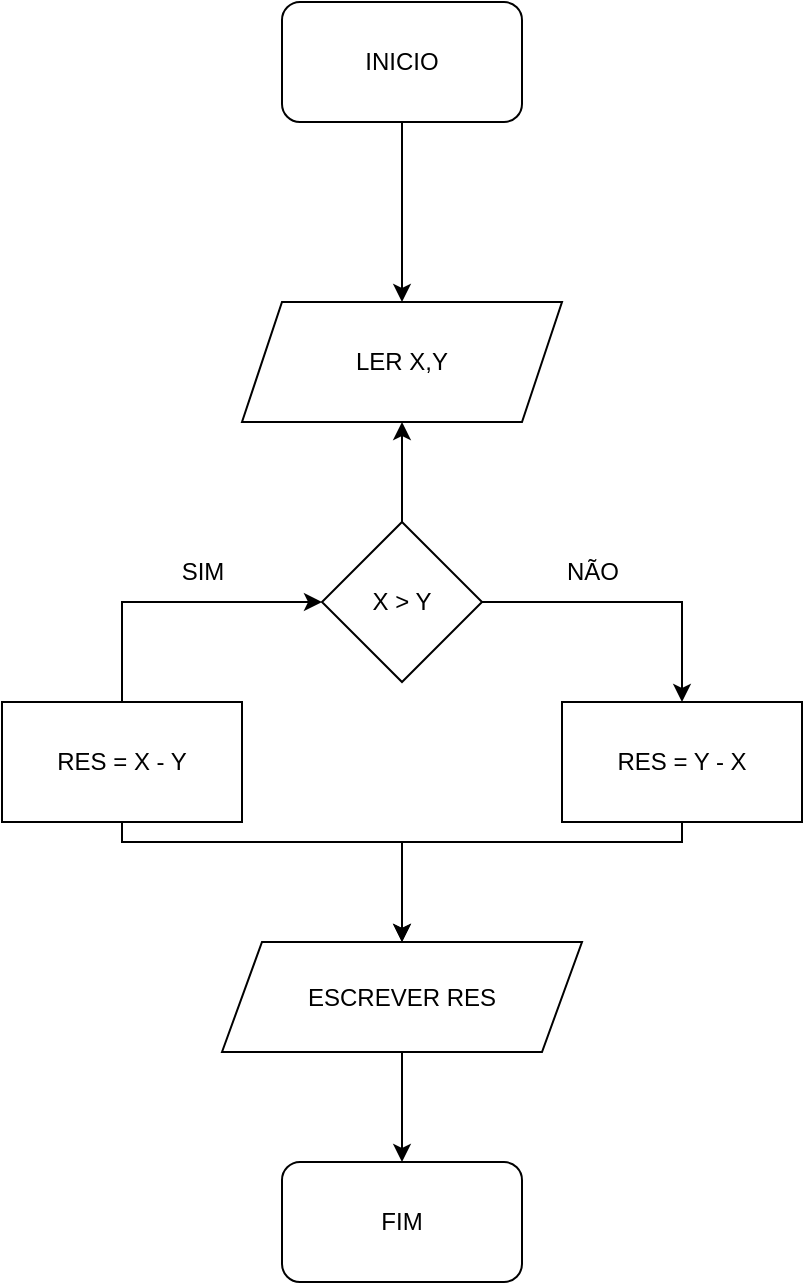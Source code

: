 <mxfile version="22.0.4" type="github">
  <diagram name="Página-1" id="lnndSEURTtttiNDtdOGS">
    <mxGraphModel dx="2206" dy="1166" grid="1" gridSize="10" guides="1" tooltips="1" connect="1" arrows="1" fold="1" page="1" pageScale="1" pageWidth="827" pageHeight="1169" math="0" shadow="0">
      <root>
        <mxCell id="0" />
        <mxCell id="1" parent="0" />
        <mxCell id="efyp2yeO5euqZWZ3HtJA-8" style="edgeStyle=orthogonalEdgeStyle;rounded=0;orthogonalLoop=1;jettySize=auto;html=1;" edge="1" parent="1" source="efyp2yeO5euqZWZ3HtJA-7">
          <mxGeometry relative="1" as="geometry">
            <mxPoint x="414" y="300" as="targetPoint" />
          </mxGeometry>
        </mxCell>
        <mxCell id="efyp2yeO5euqZWZ3HtJA-7" value="INICIO" style="rounded=1;whiteSpace=wrap;html=1;" vertex="1" parent="1">
          <mxGeometry x="354" y="150" width="120" height="60" as="geometry" />
        </mxCell>
        <mxCell id="efyp2yeO5euqZWZ3HtJA-9" value="LER X,Y" style="shape=parallelogram;perimeter=parallelogramPerimeter;whiteSpace=wrap;html=1;fixedSize=1;" vertex="1" parent="1">
          <mxGeometry x="334" y="300" width="160" height="60" as="geometry" />
        </mxCell>
        <mxCell id="efyp2yeO5euqZWZ3HtJA-11" style="edgeStyle=orthogonalEdgeStyle;rounded=0;orthogonalLoop=1;jettySize=auto;html=1;entryX=0.5;entryY=1;entryDx=0;entryDy=0;" edge="1" parent="1" source="efyp2yeO5euqZWZ3HtJA-10" target="efyp2yeO5euqZWZ3HtJA-9">
          <mxGeometry relative="1" as="geometry" />
        </mxCell>
        <mxCell id="efyp2yeO5euqZWZ3HtJA-15" style="edgeStyle=orthogonalEdgeStyle;rounded=0;orthogonalLoop=1;jettySize=auto;html=1;exitX=1;exitY=0.5;exitDx=0;exitDy=0;entryX=0.5;entryY=0;entryDx=0;entryDy=0;" edge="1" parent="1" source="efyp2yeO5euqZWZ3HtJA-10" target="efyp2yeO5euqZWZ3HtJA-13">
          <mxGeometry relative="1" as="geometry" />
        </mxCell>
        <mxCell id="efyp2yeO5euqZWZ3HtJA-10" value="X &amp;gt; Y" style="rhombus;whiteSpace=wrap;html=1;" vertex="1" parent="1">
          <mxGeometry x="374" y="410" width="80" height="80" as="geometry" />
        </mxCell>
        <mxCell id="efyp2yeO5euqZWZ3HtJA-14" style="edgeStyle=orthogonalEdgeStyle;rounded=0;orthogonalLoop=1;jettySize=auto;html=1;entryX=0;entryY=0.5;entryDx=0;entryDy=0;" edge="1" parent="1" source="efyp2yeO5euqZWZ3HtJA-12" target="efyp2yeO5euqZWZ3HtJA-10">
          <mxGeometry relative="1" as="geometry">
            <Array as="points">
              <mxPoint x="274" y="450" />
            </Array>
          </mxGeometry>
        </mxCell>
        <mxCell id="efyp2yeO5euqZWZ3HtJA-22" style="edgeStyle=orthogonalEdgeStyle;rounded=0;orthogonalLoop=1;jettySize=auto;html=1;exitX=0.5;exitY=1;exitDx=0;exitDy=0;entryX=0.5;entryY=0;entryDx=0;entryDy=0;" edge="1" parent="1" source="efyp2yeO5euqZWZ3HtJA-12" target="efyp2yeO5euqZWZ3HtJA-18">
          <mxGeometry relative="1" as="geometry">
            <Array as="points">
              <mxPoint x="274" y="570" />
              <mxPoint x="414" y="570" />
            </Array>
          </mxGeometry>
        </mxCell>
        <mxCell id="efyp2yeO5euqZWZ3HtJA-12" value="RES = X - Y" style="rounded=0;whiteSpace=wrap;html=1;" vertex="1" parent="1">
          <mxGeometry x="214" y="500" width="120" height="60" as="geometry" />
        </mxCell>
        <mxCell id="efyp2yeO5euqZWZ3HtJA-27" style="edgeStyle=orthogonalEdgeStyle;rounded=0;orthogonalLoop=1;jettySize=auto;html=1;exitX=0.5;exitY=1;exitDx=0;exitDy=0;entryX=0.5;entryY=0;entryDx=0;entryDy=0;" edge="1" parent="1" source="efyp2yeO5euqZWZ3HtJA-13" target="efyp2yeO5euqZWZ3HtJA-18">
          <mxGeometry relative="1" as="geometry">
            <mxPoint x="414" y="610" as="targetPoint" />
            <Array as="points">
              <mxPoint x="554" y="570" />
              <mxPoint x="414" y="570" />
            </Array>
          </mxGeometry>
        </mxCell>
        <mxCell id="efyp2yeO5euqZWZ3HtJA-13" value="RES = Y - X" style="rounded=0;whiteSpace=wrap;html=1;" vertex="1" parent="1">
          <mxGeometry x="494" y="500" width="120" height="60" as="geometry" />
        </mxCell>
        <mxCell id="efyp2yeO5euqZWZ3HtJA-16" value="SIM" style="text;html=1;align=center;verticalAlign=middle;resizable=0;points=[];autosize=1;strokeColor=none;fillColor=none;" vertex="1" parent="1">
          <mxGeometry x="294" y="420" width="40" height="30" as="geometry" />
        </mxCell>
        <mxCell id="efyp2yeO5euqZWZ3HtJA-17" value="NÃO" style="text;html=1;align=center;verticalAlign=middle;resizable=0;points=[];autosize=1;strokeColor=none;fillColor=none;" vertex="1" parent="1">
          <mxGeometry x="484" y="420" width="50" height="30" as="geometry" />
        </mxCell>
        <mxCell id="efyp2yeO5euqZWZ3HtJA-26" style="edgeStyle=orthogonalEdgeStyle;rounded=0;orthogonalLoop=1;jettySize=auto;html=1;exitX=0.5;exitY=1;exitDx=0;exitDy=0;entryX=0.5;entryY=0;entryDx=0;entryDy=0;" edge="1" parent="1" source="efyp2yeO5euqZWZ3HtJA-18" target="efyp2yeO5euqZWZ3HtJA-24">
          <mxGeometry relative="1" as="geometry">
            <mxPoint x="413.385" y="670" as="targetPoint" />
          </mxGeometry>
        </mxCell>
        <mxCell id="efyp2yeO5euqZWZ3HtJA-18" value="ESCREVER RES" style="shape=parallelogram;perimeter=parallelogramPerimeter;whiteSpace=wrap;html=1;fixedSize=1;size=20;" vertex="1" parent="1">
          <mxGeometry x="324" y="620" width="180" height="55" as="geometry" />
        </mxCell>
        <mxCell id="efyp2yeO5euqZWZ3HtJA-24" value="FIM" style="rounded=1;whiteSpace=wrap;html=1;" vertex="1" parent="1">
          <mxGeometry x="354" y="730" width="120" height="60" as="geometry" />
        </mxCell>
      </root>
    </mxGraphModel>
  </diagram>
</mxfile>
